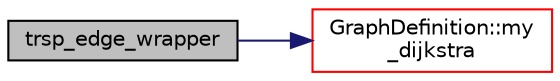 digraph "trsp_edge_wrapper"
{
  edge [fontname="Helvetica",fontsize="10",labelfontname="Helvetica",labelfontsize="10"];
  node [fontname="Helvetica",fontsize="10",shape=record];
  rankdir="LR";
  Node1 [label="trsp_edge_wrapper",height=0.2,width=0.4,color="black", fillcolor="grey75", style="filled" fontcolor="black"];
  Node1 -> Node2 [color="midnightblue",fontsize="10",style="solid",fontname="Helvetica"];
  Node2 [label="GraphDefinition::my\l_dijkstra",height=0.2,width=0.4,color="red", fillcolor="white", style="filled",URL="$classGraphDefinition.html#add1e17a19370022849bc5fa0a0a993c7"];
}
